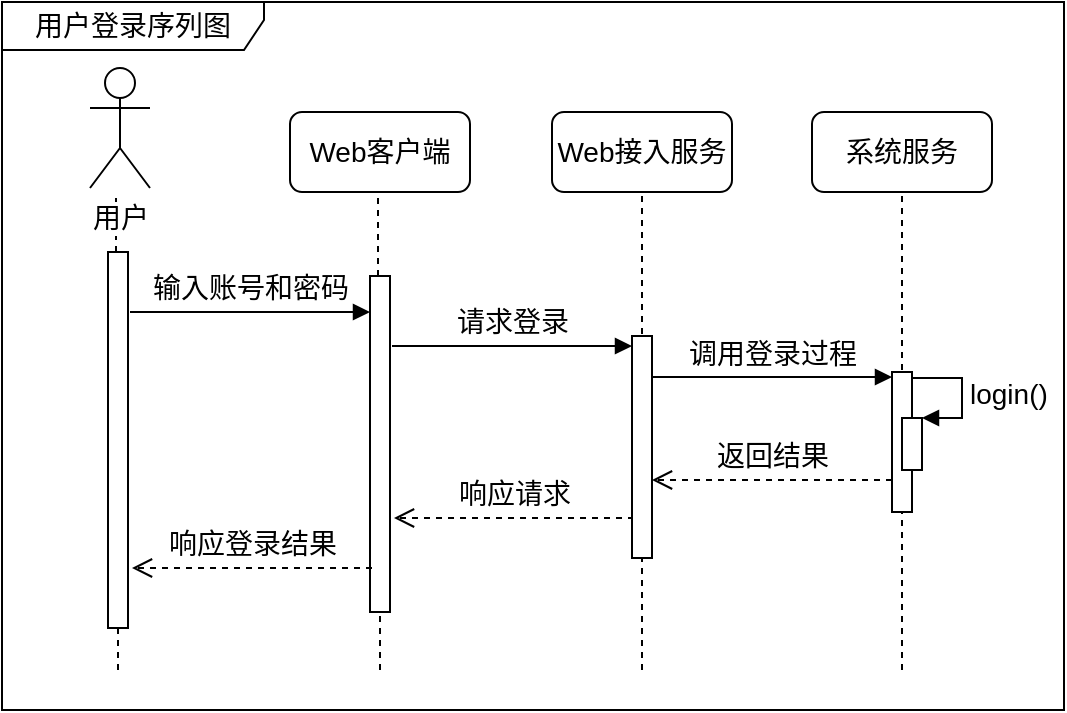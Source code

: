 <mxfile version="10.6.1" type="github"><diagram id="GZiq_aK89cGFNi6Bp2rw" name="ÃÂ§ÃÂ¬ÃÂ¬ 1 ÃÂ©ÃÂ¡ÃÂµ"><mxGraphModel dx="1007" dy="628" grid="1" gridSize="10" guides="1" tooltips="1" connect="1" arrows="1" fold="1" page="1" pageScale="1" pageWidth="1100" pageHeight="850" math="0" shadow="0"><root><mxCell id="0"/><mxCell id="1" parent="0"/><mxCell id="Ig0dMFBhoECgiYhVdIoo-3" value="&lt;font style=&quot;font-size: 14px&quot;&gt;用户登录序列图&lt;/font&gt;" style="shape=umlFrame;whiteSpace=wrap;html=1;width=131;height=24;" parent="1" vertex="1"><mxGeometry x="39" y="186" width="531" height="354" as="geometry"/></mxCell><mxCell id="hNufwDFnxQNil5RjHSnj-1" value="" style="endArrow=none;dashed=1;html=1;fontSize=14;fontColor=#000000;" parent="1" edge="1"><mxGeometry width="50" height="50" relative="1" as="geometry"><mxPoint x="489" y="520" as="sourcePoint"/><mxPoint x="489" y="281" as="targetPoint"/></mxGeometry></mxCell><mxCell id="hNufwDFnxQNil5RjHSnj-2" value="" style="endArrow=none;dashed=1;html=1;fontSize=14;fontColor=#000000;" parent="1" edge="1"><mxGeometry width="50" height="50" relative="1" as="geometry"><mxPoint x="359" y="520" as="sourcePoint"/><mxPoint x="359" y="281" as="targetPoint"/></mxGeometry></mxCell><mxCell id="hNufwDFnxQNil5RjHSnj-3" value="Web客户端" style="rounded=1;whiteSpace=wrap;html=1;fontSize=14;fontColor=#000000;" parent="1" vertex="1"><mxGeometry x="183" y="241" width="90" height="40" as="geometry"/></mxCell><mxCell id="hNufwDFnxQNil5RjHSnj-13" value="" style="endArrow=none;dashed=1;html=1;fontSize=14;fontColor=#000000;" parent="1" source="hNufwDFnxQNil5RjHSnj-17" edge="1"><mxGeometry width="50" height="50" relative="1" as="geometry"><mxPoint x="227" y="591" as="sourcePoint"/><mxPoint x="227" y="281" as="targetPoint"/></mxGeometry></mxCell><mxCell id="hNufwDFnxQNil5RjHSnj-14" value="Web接入服务" style="rounded=1;whiteSpace=wrap;html=1;fontSize=14;fontColor=#000000;" parent="1" vertex="1"><mxGeometry x="314" y="241" width="90" height="40" as="geometry"/></mxCell><mxCell id="hNufwDFnxQNil5RjHSnj-16" value="请求登录" style="html=1;verticalAlign=bottom;endArrow=block;entryX=0;entryY=0;labelBackgroundColor=none;fontFamily=Verdana;fontSize=14;edgeStyle=elbowEdgeStyle;elbow=vertical;fontColor=#000000;" parent="1" edge="1"><mxGeometry relative="1" as="geometry"><mxPoint x="234" y="358" as="sourcePoint"/><mxPoint x="354" y="358" as="targetPoint"/></mxGeometry></mxCell><mxCell id="hNufwDFnxQNil5RjHSnj-17" value="" style="html=1;points=[];perimeter=orthogonalPerimeter;rounded=0;shadow=0;comic=0;labelBackgroundColor=none;strokeColor=#000000;strokeWidth=1;fillColor=#FFFFFF;fontFamily=Verdana;fontSize=14;fontColor=#000000;align=center;" parent="1" vertex="1"><mxGeometry x="223" y="323" width="10" height="168" as="geometry"/></mxCell><mxCell id="hNufwDFnxQNil5RjHSnj-19" value="系统服务" style="rounded=1;whiteSpace=wrap;html=1;fontSize=14;fontColor=#000000;" parent="1" vertex="1"><mxGeometry x="444" y="241" width="90" height="40" as="geometry"/></mxCell><mxCell id="hNufwDFnxQNil5RjHSnj-20" value="调用登录过程" style="html=1;verticalAlign=bottom;endArrow=block;entryX=0;entryY=0;labelBackgroundColor=none;fontFamily=Verdana;fontSize=14;elbow=vertical;fontColor=#000000;" parent="1" edge="1"><mxGeometry relative="1" as="geometry"><mxPoint x="364" y="373.5" as="sourcePoint"/><mxPoint x="484" y="373.5" as="targetPoint"/></mxGeometry></mxCell><mxCell id="hNufwDFnxQNil5RjHSnj-21" value="返回结果" style="html=1;verticalAlign=bottom;endArrow=open;dashed=1;endSize=8;labelBackgroundColor=none;fontFamily=Verdana;fontSize=14;fontColor=#000000;" parent="1" edge="1"><mxGeometry relative="1" as="geometry"><mxPoint x="364" y="425" as="targetPoint"/><mxPoint x="484" y="425" as="sourcePoint"/></mxGeometry></mxCell><mxCell id="hNufwDFnxQNil5RjHSnj-22" value="响应请求" style="html=1;verticalAlign=bottom;endArrow=open;dashed=1;endSize=8;labelBackgroundColor=none;fontFamily=Verdana;fontSize=14;fontColor=#000000;" parent="1" edge="1"><mxGeometry relative="1" as="geometry"><mxPoint x="235" y="444" as="targetPoint"/><mxPoint x="355" y="444" as="sourcePoint"/></mxGeometry></mxCell><mxCell id="hNufwDFnxQNil5RjHSnj-23" value="" style="endArrow=none;dashed=1;html=1;fontSize=14;fontColor=#000000;" parent="1" source="hNufwDFnxQNil5RjHSnj-24" edge="1"><mxGeometry width="50" height="50" relative="1" as="geometry"><mxPoint x="96" y="591" as="sourcePoint"/><mxPoint x="96" y="281" as="targetPoint"/></mxGeometry></mxCell><mxCell id="hNufwDFnxQNil5RjHSnj-24" value="" style="html=1;points=[];perimeter=orthogonalPerimeter;rounded=0;shadow=0;comic=0;labelBackgroundColor=none;strokeColor=#000000;strokeWidth=1;fillColor=#FFFFFF;fontFamily=Verdana;fontSize=14;fontColor=#000000;align=center;" parent="1" vertex="1"><mxGeometry x="92" y="311" width="10" height="188" as="geometry"/></mxCell><mxCell id="hNufwDFnxQNil5RjHSnj-27" value="输入账号和密码" style="html=1;verticalAlign=bottom;endArrow=block;entryX=0;entryY=0;labelBackgroundColor=none;fontFamily=Verdana;fontSize=14;elbow=vertical;fontColor=#000000;" parent="1" edge="1"><mxGeometry relative="1" as="geometry"><mxPoint x="103" y="341" as="sourcePoint"/><mxPoint x="223" y="341" as="targetPoint"/></mxGeometry></mxCell><mxCell id="hNufwDFnxQNil5RjHSnj-28" value="&lt;font style=&quot;font-size: 14px&quot;&gt;用户&lt;/font&gt;" style="shape=umlActor;verticalLabelPosition=bottom;labelBackgroundColor=#ffffff;verticalAlign=top;html=1;outlineConnect=0;fontSize=14;fontColor=#000000;" parent="1" vertex="1"><mxGeometry x="83" y="219" width="30" height="60" as="geometry"/></mxCell><mxCell id="hNufwDFnxQNil5RjHSnj-29" value="响应登录结果" style="html=1;verticalAlign=bottom;endArrow=open;dashed=1;endSize=8;labelBackgroundColor=none;fontFamily=Verdana;fontSize=14;fontColor=#000000;" parent="1" edge="1"><mxGeometry relative="1" as="geometry"><mxPoint x="104" y="469" as="targetPoint"/><mxPoint x="224" y="469" as="sourcePoint"/></mxGeometry></mxCell><mxCell id="hNufwDFnxQNil5RjHSnj-30" value="" style="html=1;points=[];perimeter=orthogonalPerimeter;rounded=0;shadow=0;comic=0;labelBackgroundColor=none;strokeColor=#000000;strokeWidth=1;fillColor=#FFFFFF;fontFamily=Verdana;fontSize=14;fontColor=#000000;align=center;" parent="1" vertex="1"><mxGeometry x="354" y="353" width="10" height="111" as="geometry"/></mxCell><mxCell id="hNufwDFnxQNil5RjHSnj-31" value="" style="html=1;points=[];perimeter=orthogonalPerimeter;rounded=0;shadow=0;comic=0;labelBackgroundColor=none;strokeColor=#000000;strokeWidth=1;fillColor=#FFFFFF;fontFamily=Verdana;fontSize=14;fontColor=#000000;align=center;" parent="1" vertex="1"><mxGeometry x="484" y="371" width="10" height="70" as="geometry"/></mxCell><mxCell id="Ig0dMFBhoECgiYhVdIoo-1" value="" style="endArrow=none;dashed=1;html=1;fontSize=14;fontColor=#000000;" parent="1" edge="1"><mxGeometry width="50" height="50" relative="1" as="geometry"><mxPoint x="228" y="520" as="sourcePoint"/><mxPoint x="228" y="493" as="targetPoint"/></mxGeometry></mxCell><mxCell id="Ig0dMFBhoECgiYhVdIoo-2" value="" style="endArrow=none;dashed=1;html=1;fontSize=14;fontColor=#000000;" parent="1" edge="1"><mxGeometry width="50" height="50" relative="1" as="geometry"><mxPoint x="97" y="520" as="sourcePoint"/><mxPoint x="97" y="497" as="targetPoint"/></mxGeometry></mxCell><mxCell id="qZjRerL43tu7H7GzqM4r-1" value="" style="html=1;points=[];perimeter=orthogonalPerimeter;fontSize=14;" vertex="1" parent="1"><mxGeometry x="489" y="394" width="10" height="26" as="geometry"/></mxCell><mxCell id="qZjRerL43tu7H7GzqM4r-2" value="login()" style="edgeStyle=orthogonalEdgeStyle;html=1;align=left;spacingLeft=2;endArrow=block;rounded=0;entryX=1;entryY=0;fontSize=14;" edge="1" target="qZjRerL43tu7H7GzqM4r-1" parent="1"><mxGeometry relative="1" as="geometry"><mxPoint x="494" y="374" as="sourcePoint"/><Array as="points"><mxPoint x="519" y="374"/></Array></mxGeometry></mxCell></root></mxGraphModel></diagram></mxfile>